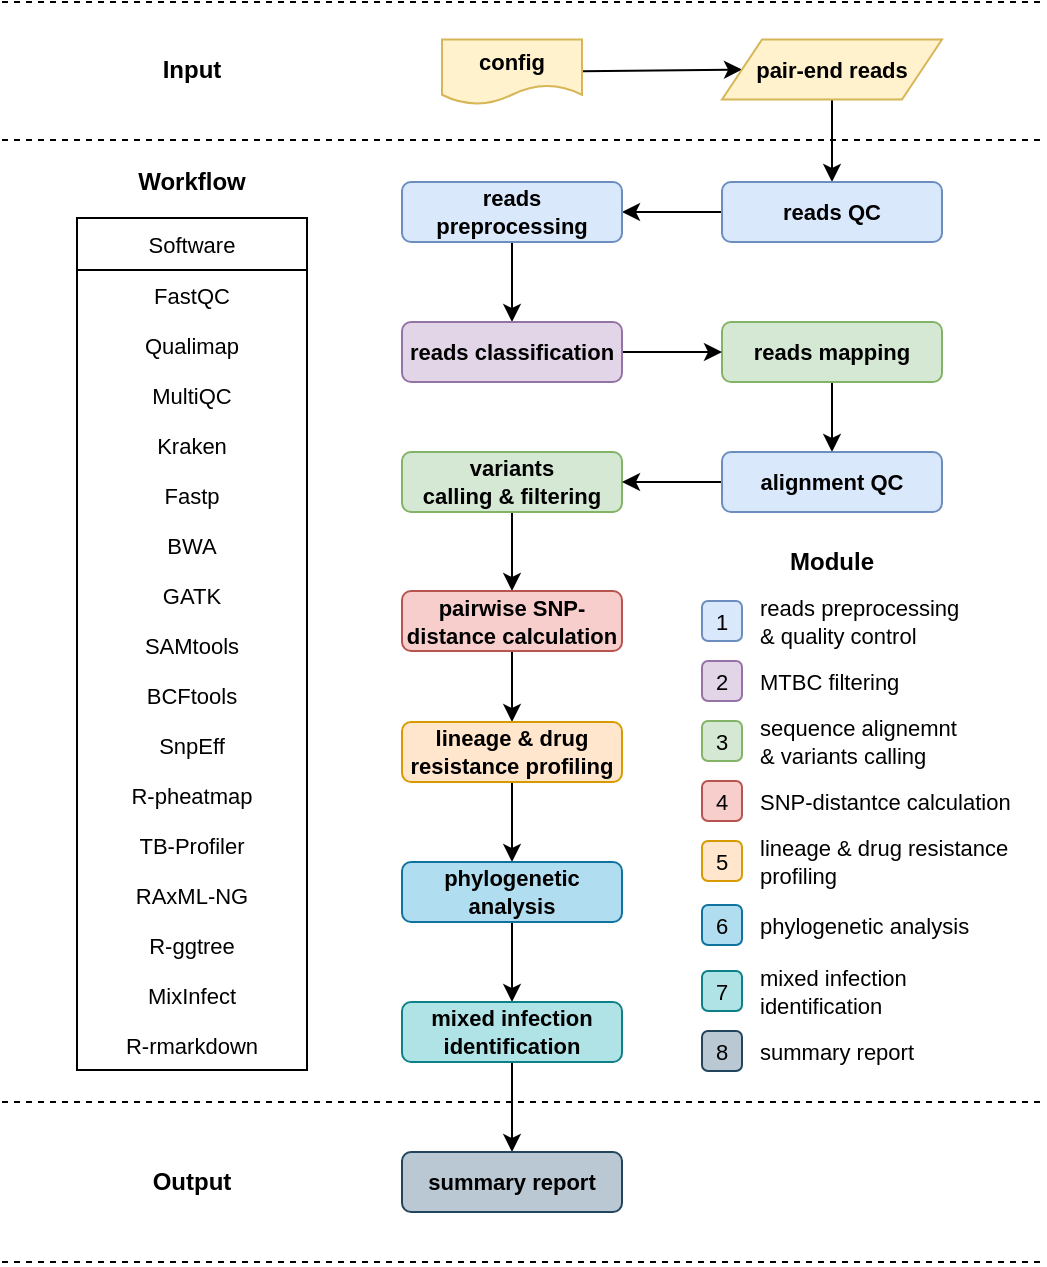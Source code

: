<mxfile version="14.6.13" type="device"><diagram id="EAWruZUE_qWZ3CnmqtOu" name="Page-1"><mxGraphModel dx="1089" dy="715" grid="1" gridSize="10" guides="1" tooltips="1" connect="1" arrows="1" fold="1" page="1" pageScale="1" pageWidth="827" pageHeight="1169" background="#ffffff" math="0" shadow="0"><root><mxCell id="0"/><mxCell id="1" parent="0"/><mxCell id="13" style="edgeStyle=none;html=1;fontSize=11;comic=0;fontFamily=Arial;entryX=0;entryY=0.5;entryDx=0;entryDy=0;" parent="1" source="9" target="14" edge="1"><mxGeometry relative="1" as="geometry"><mxPoint x="370" y="85" as="targetPoint"/></mxGeometry></mxCell><mxCell id="9" value="&lt;font style=&quot;font-size: 11px;&quot;&gt;config&lt;/font&gt;" style="shape=document;whiteSpace=wrap;html=1;boundedLbl=1;fontSize=11;fillColor=#fff2cc;strokeColor=#d6b656;comic=0;fontFamily=Arial;fontStyle=1" parent="1" vertex="1"><mxGeometry x="230" y="68.75" width="70" height="32.5" as="geometry"/></mxCell><mxCell id="62" style="edgeStyle=orthogonalEdgeStyle;html=1;strokeWidth=1;comic=0;fontSize=11;fontFamily=Arial;" parent="1" source="14" target="17" edge="1"><mxGeometry relative="1" as="geometry"/></mxCell><mxCell id="14" value="&lt;font style=&quot;font-size: 11px;&quot;&gt;pair-end reads&lt;/font&gt;" style="shape=parallelogram;perimeter=parallelogramPerimeter;whiteSpace=wrap;html=1;fixedSize=1;fontSize=11;fillColor=#fff2cc;strokeColor=#d6b656;comic=0;fontFamily=Arial;fontStyle=1" parent="1" vertex="1"><mxGeometry x="370" y="68.75" width="110" height="30" as="geometry"/></mxCell><mxCell id="30" style="edgeStyle=none;html=1;comic=0;fontSize=11;fontFamily=Arial;" parent="1" source="17" edge="1"><mxGeometry relative="1" as="geometry"><mxPoint x="320" y="155" as="targetPoint"/></mxGeometry></mxCell><mxCell id="17" value="&lt;font style=&quot;font-size: 11px&quot;&gt;reads QC&lt;br style=&quot;font-size: 11px&quot;&gt;&lt;/font&gt;" style="rounded=1;whiteSpace=wrap;html=1;fontSize=11;fillColor=#dae8fc;strokeColor=#6c8ebf;comic=0;fontFamily=Arial;fontStyle=1" parent="1" vertex="1"><mxGeometry x="370" y="140" width="110" height="30" as="geometry"/></mxCell><mxCell id="124" value="" style="edgeStyle=none;html=1;" parent="1" source="23" target="123" edge="1"><mxGeometry relative="1" as="geometry"/></mxCell><mxCell id="23" value="&lt;font style=&quot;font-size: 11px;&quot;&gt;reads mapping&lt;br style=&quot;font-size: 11px;&quot;&gt;&lt;/font&gt;" style="rounded=1;whiteSpace=wrap;html=1;fontSize=11;fillColor=#d5e8d4;strokeColor=#82b366;comic=0;fontFamily=Arial;fontStyle=1" parent="1" vertex="1"><mxGeometry x="370" y="210" width="110" height="30" as="geometry"/></mxCell><mxCell id="35" value="" style="edgeStyle=none;html=1;comic=0;fontSize=11;fontFamily=Arial;" parent="1" source="25" target="27" edge="1"><mxGeometry relative="1" as="geometry"/></mxCell><mxCell id="25" value="&lt;font style=&quot;font-size: 11px&quot;&gt;variants &lt;br&gt;calling &amp;amp; filtering&lt;br style=&quot;font-size: 11px&quot;&gt;&lt;/font&gt;" style="rounded=1;whiteSpace=wrap;html=1;fontSize=11;fillColor=#d5e8d4;strokeColor=#82b366;comic=0;fontFamily=Arial;fontStyle=1" parent="1" vertex="1"><mxGeometry x="210" y="275" width="110" height="30" as="geometry"/></mxCell><mxCell id="37" value="" style="edgeStyle=none;html=1;comic=0;fontSize=11;fontFamily=Arial;" parent="1" source="27" target="36" edge="1"><mxGeometry relative="1" as="geometry"/></mxCell><mxCell id="27" value="&lt;font style=&quot;font-size: 11px;&quot;&gt;pairwise SNP-distance calculation&lt;br style=&quot;font-size: 11px;&quot;&gt;&lt;/font&gt;" style="rounded=1;whiteSpace=wrap;html=1;fontSize=11;fillColor=#f8cecc;strokeColor=#b85450;comic=0;fontFamily=Arial;fontStyle=1" parent="1" vertex="1"><mxGeometry x="210" y="344.5" width="110" height="30" as="geometry"/></mxCell><mxCell id="39" value="" style="edgeStyle=none;html=1;comic=0;fontSize=11;fontFamily=Arial;" parent="1" source="36" target="38" edge="1"><mxGeometry relative="1" as="geometry"/></mxCell><mxCell id="36" value="&lt;font style=&quot;font-size: 11px&quot;&gt;lineage &amp;amp; drug resistance profiling&lt;br style=&quot;font-size: 11px&quot;&gt;&lt;/font&gt;" style="rounded=1;whiteSpace=wrap;html=1;fontSize=11;comic=0;fontFamily=Arial;strokeColor=#D79B00;fillColor=#FFE6CC;fontStyle=1" parent="1" vertex="1"><mxGeometry x="210" y="410" width="110" height="30" as="geometry"/></mxCell><mxCell id="54" value="" style="edgeStyle=orthogonalEdgeStyle;html=1;comic=0;fontSize=11;fontFamily=Arial;" parent="1" source="38" target="50" edge="1"><mxGeometry relative="1" as="geometry"/></mxCell><mxCell id="38" value="&lt;font style=&quot;font-size: 11px&quot;&gt;phylogenetic analysis&lt;br style=&quot;font-size: 11px&quot;&gt;&lt;/font&gt;" style="rounded=1;whiteSpace=wrap;html=1;fontSize=11;fillColor=#b1ddf0;strokeColor=#10739e;comic=0;fontFamily=Arial;fontStyle=1" parent="1" vertex="1"><mxGeometry x="210" y="480" width="110" height="30" as="geometry"/></mxCell><mxCell id="117" style="edgeStyle=orthogonalEdgeStyle;html=1;exitX=0.5;exitY=1;exitDx=0;exitDy=0;fontSize=11;fontColor=#000000;fontFamily=Arial;" parent="1" source="50" target="116" edge="1"><mxGeometry relative="1" as="geometry"/></mxCell><mxCell id="50" value="&lt;font style=&quot;font-size: 11px&quot;&gt;mixed infection identification&lt;br style=&quot;font-size: 11px&quot;&gt;&lt;/font&gt;" style="rounded=1;whiteSpace=wrap;html=1;fontSize=11;fillColor=#b0e3e6;strokeColor=#0e8088;comic=0;fontFamily=Arial;fontStyle=1" parent="1" vertex="1"><mxGeometry x="210" y="550" width="110" height="30" as="geometry"/></mxCell><mxCell id="64" value="&lt;font style=&quot;font-size: 11px;&quot;&gt;1&lt;br style=&quot;font-size: 11px;&quot;&gt;&lt;/font&gt;" style="rounded=1;whiteSpace=wrap;html=1;fontSize=11;fillColor=#dae8fc;strokeColor=#6c8ebf;comic=0;fontFamily=Arial;fontStyle=0" parent="1" vertex="1"><mxGeometry x="360" y="349.5" width="20" height="20" as="geometry"/></mxCell><mxCell id="66" value="&lt;font style=&quot;font-size: 11px;&quot;&gt;2&lt;br style=&quot;font-size: 11px;&quot;&gt;&lt;/font&gt;" style="rounded=1;whiteSpace=wrap;html=1;fontSize=11;fillColor=#e1d5e7;strokeColor=#9673a6;comic=0;fontFamily=Arial;fontStyle=0" parent="1" vertex="1"><mxGeometry x="360" y="379.5" width="20" height="20" as="geometry"/></mxCell><mxCell id="67" value="reads preprocessing &lt;br&gt;&amp;amp; quality control" style="text;html=1;strokeColor=none;fillColor=none;align=left;verticalAlign=middle;whiteSpace=wrap;rounded=0;fontSize=11;fontFamily=Arial;fontStyle=0" parent="1" vertex="1"><mxGeometry x="387" y="349.5" width="140" height="20" as="geometry"/></mxCell><mxCell id="68" value="&lt;font style=&quot;font-size: 11px;&quot;&gt;3&lt;br style=&quot;font-size: 11px;&quot;&gt;&lt;/font&gt;" style="rounded=1;whiteSpace=wrap;html=1;fontSize=11;fillColor=#d5e8d4;strokeColor=#82b366;comic=0;fontFamily=Arial;fontStyle=0" parent="1" vertex="1"><mxGeometry x="360" y="409.5" width="20" height="20" as="geometry"/></mxCell><mxCell id="69" value="MTBC filtering" style="text;html=1;strokeColor=none;fillColor=none;align=left;verticalAlign=middle;whiteSpace=wrap;rounded=0;fontSize=11;fontFamily=Arial;fontStyle=0" parent="1" vertex="1"><mxGeometry x="387" y="379.5" width="140" height="20" as="geometry"/></mxCell><mxCell id="71" value="&lt;font style=&quot;font-size: 11px;&quot;&gt;4&lt;br style=&quot;font-size: 11px;&quot;&gt;&lt;/font&gt;" style="rounded=1;whiteSpace=wrap;html=1;fontSize=11;fillColor=#f8cecc;strokeColor=#b85450;comic=0;fontFamily=Arial;fontStyle=0" parent="1" vertex="1"><mxGeometry x="360" y="439.5" width="20" height="20" as="geometry"/></mxCell><mxCell id="72" value="SNP-distantce calculation" style="text;html=1;strokeColor=none;fillColor=none;align=left;verticalAlign=middle;whiteSpace=wrap;rounded=0;fontSize=11;fontFamily=Arial;fontStyle=0" parent="1" vertex="1"><mxGeometry x="387" y="439.5" width="133" height="20" as="geometry"/></mxCell><mxCell id="73" value="&lt;font style=&quot;font-size: 11px;&quot;&gt;5&lt;br style=&quot;font-size: 11px;&quot;&gt;&lt;/font&gt;" style="rounded=1;whiteSpace=wrap;html=1;fontSize=11;fillColor=#ffe6cc;strokeColor=#d79b00;comic=0;fontFamily=Arial;fontStyle=0" parent="1" vertex="1"><mxGeometry x="360" y="469.5" width="20" height="20" as="geometry"/></mxCell><mxCell id="74" value="lineage &amp;amp; drug resistance profiling" style="text;html=1;strokeColor=none;fillColor=none;align=left;verticalAlign=middle;whiteSpace=wrap;rounded=0;fontSize=11;fontFamily=Arial;fontStyle=0" parent="1" vertex="1"><mxGeometry x="387" y="469.5" width="133" height="20" as="geometry"/></mxCell><mxCell id="75" value="sequence alignemnt &lt;br&gt;&amp;amp; variants calling" style="text;html=1;strokeColor=none;fillColor=none;align=left;verticalAlign=middle;whiteSpace=wrap;rounded=0;fontSize=11;fontFamily=Arial;fontStyle=0" parent="1" vertex="1"><mxGeometry x="387" y="409.5" width="140" height="20" as="geometry"/></mxCell><mxCell id="83" value="" style="endArrow=none;dashed=1;html=1;edgeStyle=orthogonalEdgeStyle;fontSize=11;fontFamily=Arial;" parent="1" edge="1"><mxGeometry width="50" height="50" relative="1" as="geometry"><mxPoint x="10" y="119" as="sourcePoint"/><mxPoint x="530" y="119" as="targetPoint"/></mxGeometry></mxCell><mxCell id="84" value="" style="endArrow=none;dashed=1;html=1;fontSize=11;fontFamily=Arial;" parent="1" edge="1"><mxGeometry width="50" height="50" relative="1" as="geometry"><mxPoint x="10" y="50" as="sourcePoint"/><mxPoint x="530" y="50" as="targetPoint"/></mxGeometry></mxCell><mxCell id="89" value="&lt;span&gt;&lt;font style=&quot;font-size: 12px&quot;&gt;Input&lt;/font&gt;&lt;/span&gt;" style="text;html=1;strokeColor=none;fillColor=none;align=center;verticalAlign=middle;whiteSpace=wrap;rounded=0;flipV=0;rotation=0;fontSize=11;fontFamily=Arial;fontStyle=1" parent="1" vertex="1"><mxGeometry x="85" y="73.75" width="40" height="20" as="geometry"/></mxCell><mxCell id="90" value="&lt;span&gt;&lt;font style=&quot;font-size: 12px&quot;&gt;Workflow&lt;/font&gt;&lt;/span&gt;" style="text;html=1;strokeColor=none;fillColor=none;align=center;verticalAlign=middle;whiteSpace=wrap;rounded=0;flipV=0;rotation=0;fontSize=11;fontFamily=Arial;fontStyle=1" parent="1" vertex="1"><mxGeometry x="60" y="130" width="90" height="20" as="geometry"/></mxCell><mxCell id="91" value="Software" style="swimlane;fontStyle=0;childLayout=stackLayout;horizontal=1;startSize=26;horizontalStack=0;resizeParent=1;resizeParentMax=0;resizeLast=0;collapsible=1;marginBottom=0;fontSize=11;align=center;swimlaneFillColor=none;fontFamily=Arial;spacing=2;" parent="1" vertex="1"><mxGeometry x="47.5" y="158" width="115" height="426" as="geometry"><mxRectangle x="45" y="158" width="80" height="26" as="alternateBounds"/></mxGeometry></mxCell><mxCell id="92" value="FastQC" style="text;strokeColor=none;fillColor=none;align=center;verticalAlign=top;spacingLeft=4;spacingRight=4;overflow=hidden;rotatable=0;points=[[0,0.5],[1,0.5]];portConstraint=eastwest;fontSize=11;fontFamily=Arial;spacing=2;" parent="91" vertex="1"><mxGeometry y="26" width="115" height="25" as="geometry"/></mxCell><mxCell id="93" value="Qualimap" style="text;strokeColor=none;fillColor=none;align=center;verticalAlign=top;spacingLeft=4;spacingRight=4;overflow=hidden;rotatable=0;points=[[0,0.5],[1,0.5]];portConstraint=eastwest;fontSize=11;fontFamily=Arial;spacing=2;" parent="91" vertex="1"><mxGeometry y="51" width="115" height="25" as="geometry"/></mxCell><mxCell id="94" value="MultiQC" style="text;strokeColor=none;fillColor=none;align=center;verticalAlign=top;spacingLeft=4;spacingRight=4;overflow=hidden;rotatable=0;points=[[0,0.5],[1,0.5]];portConstraint=eastwest;fontSize=11;fontFamily=Arial;spacing=2;" parent="91" vertex="1"><mxGeometry y="76" width="115" height="25" as="geometry"/></mxCell><mxCell id="97" value="Kraken" style="text;strokeColor=none;fillColor=none;align=center;verticalAlign=top;spacingLeft=4;spacingRight=4;overflow=hidden;rotatable=0;points=[[0,0.5],[1,0.5]];portConstraint=eastwest;fontSize=11;fontFamily=Arial;spacing=2;" parent="91" vertex="1"><mxGeometry y="101" width="115" height="25" as="geometry"/></mxCell><mxCell id="98" value="Fastp" style="text;strokeColor=none;fillColor=none;align=center;verticalAlign=top;spacingLeft=4;spacingRight=4;overflow=hidden;rotatable=0;points=[[0,0.5],[1,0.5]];portConstraint=eastwest;fontSize=11;fontFamily=Arial;spacing=2;" parent="91" vertex="1"><mxGeometry y="126" width="115" height="25" as="geometry"/></mxCell><mxCell id="99" value="BWA" style="text;strokeColor=none;fillColor=none;align=center;verticalAlign=top;spacingLeft=4;spacingRight=4;overflow=hidden;rotatable=0;points=[[0,0.5],[1,0.5]];portConstraint=eastwest;fontSize=11;fontFamily=Arial;spacing=2;" parent="91" vertex="1"><mxGeometry y="151" width="115" height="25" as="geometry"/></mxCell><mxCell id="102" value="GATK" style="text;strokeColor=none;fillColor=none;align=center;verticalAlign=top;spacingLeft=4;spacingRight=4;overflow=hidden;rotatable=0;points=[[0,0.5],[1,0.5]];portConstraint=eastwest;fontSize=11;fontFamily=Arial;spacing=2;" parent="91" vertex="1"><mxGeometry y="176" width="115" height="25" as="geometry"/></mxCell><mxCell id="112" value="SAMtools" style="text;strokeColor=none;fillColor=none;align=center;verticalAlign=top;spacingLeft=4;spacingRight=4;overflow=hidden;rotatable=0;points=[[0,0.5],[1,0.5]];portConstraint=eastwest;fontSize=11;fontFamily=Arial;spacing=2;" parent="91" vertex="1"><mxGeometry y="201" width="115" height="25" as="geometry"/></mxCell><mxCell id="113" value="BCFtools" style="text;strokeColor=none;fillColor=none;align=center;verticalAlign=top;spacingLeft=4;spacingRight=4;overflow=hidden;rotatable=0;points=[[0,0.5],[1,0.5]];portConstraint=eastwest;fontSize=11;fontFamily=Arial;spacing=2;" parent="91" vertex="1"><mxGeometry y="226" width="115" height="25" as="geometry"/></mxCell><mxCell id="114" value="SnpEff" style="text;strokeColor=none;fillColor=none;align=center;verticalAlign=top;spacingLeft=4;spacingRight=4;overflow=hidden;rotatable=0;points=[[0,0.5],[1,0.5]];portConstraint=eastwest;fontSize=11;fontFamily=Arial;spacing=2;" parent="91" vertex="1"><mxGeometry y="251" width="115" height="25" as="geometry"/></mxCell><mxCell id="128" value="R-pheatmap" style="text;strokeColor=none;fillColor=none;align=center;verticalAlign=top;spacingLeft=4;spacingRight=4;overflow=hidden;rotatable=0;points=[[0,0.5],[1,0.5]];portConstraint=eastwest;fontSize=11;fontFamily=Arial;spacing=2;" parent="91" vertex="1"><mxGeometry y="276" width="115" height="25" as="geometry"/></mxCell><mxCell id="131" value="TB-Profiler" style="text;strokeColor=none;fillColor=none;align=center;verticalAlign=top;spacingLeft=4;spacingRight=4;overflow=hidden;rotatable=0;points=[[0,0.5],[1,0.5]];portConstraint=eastwest;fontSize=11;fontFamily=Arial;spacing=2;" parent="91" vertex="1"><mxGeometry y="301" width="115" height="25" as="geometry"/></mxCell><mxCell id="wVopvDQ9ZLybfmbDuPGE-154" value="RAxML-NG" style="text;strokeColor=none;fillColor=none;align=center;verticalAlign=top;spacingLeft=4;spacingRight=4;overflow=hidden;rotatable=0;points=[[0,0.5],[1,0.5]];portConstraint=eastwest;fontSize=11;fontFamily=Arial;spacing=2;" parent="91" vertex="1"><mxGeometry y="326" width="115" height="25" as="geometry"/></mxCell><mxCell id="wVopvDQ9ZLybfmbDuPGE-153" value="R-ggtree&#10;&#10;ggtree&#10;ggtree" style="text;strokeColor=none;fillColor=none;align=center;verticalAlign=top;spacingLeft=4;spacingRight=4;overflow=hidden;rotatable=0;points=[[0,0.5],[1,0.5]];portConstraint=eastwest;fontSize=11;fontFamily=Arial;spacing=2;" parent="91" vertex="1"><mxGeometry y="351" width="115" height="25" as="geometry"/></mxCell><mxCell id="wVopvDQ9ZLybfmbDuPGE-155" value="MixInfect" style="text;strokeColor=none;fillColor=none;align=center;verticalAlign=top;spacingLeft=4;spacingRight=4;overflow=hidden;rotatable=0;points=[[0,0.5],[1,0.5]];portConstraint=eastwest;fontSize=11;fontFamily=Arial;spacing=2;" parent="91" vertex="1"><mxGeometry y="376" width="115" height="25" as="geometry"/></mxCell><mxCell id="wVopvDQ9ZLybfmbDuPGE-156" value="R-rmarkdown" style="text;strokeColor=none;fillColor=none;align=center;verticalAlign=top;spacingLeft=4;spacingRight=4;overflow=hidden;rotatable=0;points=[[0,0.5],[1,0.5]];portConstraint=eastwest;fontSize=11;fontFamily=Arial;spacing=2;" parent="91" vertex="1"><mxGeometry y="401" width="115" height="25" as="geometry"/></mxCell><mxCell id="116" value="&lt;font style=&quot;font-size: 11px&quot;&gt;summary report&lt;br style=&quot;font-size: 11px&quot;&gt;&lt;/font&gt;" style="rounded=1;whiteSpace=wrap;html=1;fontSize=11;fillColor=#bac8d3;strokeColor=#23445d;comic=0;fontFamily=Arial;fontStyle=1" parent="1" vertex="1"><mxGeometry x="210" y="625" width="110" height="30" as="geometry"/></mxCell><mxCell id="118" value="" style="endArrow=none;dashed=1;html=1;fontSize=11;fontFamily=Arial;" parent="1" edge="1"><mxGeometry width="50" height="50" relative="1" as="geometry"><mxPoint x="10" y="680" as="sourcePoint"/><mxPoint x="530" y="680" as="targetPoint"/></mxGeometry></mxCell><mxCell id="119" value="&lt;span&gt;&lt;font style=&quot;font-size: 12px&quot;&gt;Output&lt;/font&gt;&lt;/span&gt;" style="text;html=1;strokeColor=none;fillColor=none;align=center;verticalAlign=middle;whiteSpace=wrap;rounded=0;flipV=0;rotation=0;fontSize=11;fontFamily=Arial;fontStyle=1" parent="1" vertex="1"><mxGeometry x="60" y="630" width="90" height="20" as="geometry"/></mxCell><mxCell id="120" value="phylogenetic analysis" style="text;html=1;strokeColor=none;fillColor=none;align=left;verticalAlign=middle;whiteSpace=wrap;rounded=0;fontSize=11;fontFamily=Arial;fontStyle=0" parent="1" vertex="1"><mxGeometry x="387" y="501.5" width="140" height="20" as="geometry"/></mxCell><mxCell id="121" value="&lt;font style=&quot;font-size: 11px;&quot;&gt;6&lt;br style=&quot;font-size: 11px;&quot;&gt;&lt;/font&gt;" style="rounded=1;whiteSpace=wrap;html=1;fontSize=11;fillColor=#b1ddf0;strokeColor=#10739e;comic=0;fontFamily=Arial;fontStyle=0" parent="1" vertex="1"><mxGeometry x="360" y="501.5" width="20" height="20" as="geometry"/></mxCell><mxCell id="122" value="&lt;font style=&quot;font-size: 12px&quot;&gt;Module&lt;/font&gt;" style="text;html=1;strokeColor=none;fillColor=none;align=center;verticalAlign=middle;whiteSpace=wrap;rounded=0;fontSize=11;fontColor=#000000;fontStyle=1;fontFamily=Arial;" parent="1" vertex="1"><mxGeometry x="395" y="320" width="60" height="20" as="geometry"/></mxCell><mxCell id="126" style="edgeStyle=none;html=1;exitX=0;exitY=0.5;exitDx=0;exitDy=0;entryX=1;entryY=0.5;entryDx=0;entryDy=0;" parent="1" source="123" target="25" edge="1"><mxGeometry relative="1" as="geometry"/></mxCell><mxCell id="123" value="&lt;font style=&quot;font-size: 11px&quot;&gt;alignment QC&lt;br style=&quot;font-size: 11px&quot;&gt;&lt;/font&gt;" style="rounded=1;whiteSpace=wrap;html=1;fontSize=11;fillColor=#dae8fc;strokeColor=#6c8ebf;comic=0;fontFamily=Arial;fontStyle=1" parent="1" vertex="1"><mxGeometry x="370" y="275" width="110" height="30" as="geometry"/></mxCell><mxCell id="wVopvDQ9ZLybfmbDuPGE-148" style="edgeStyle=orthogonalEdgeStyle;rounded=0;orthogonalLoop=1;jettySize=auto;html=1;entryX=0.5;entryY=0;entryDx=0;entryDy=0;" parent="1" source="wVopvDQ9ZLybfmbDuPGE-139" target="wVopvDQ9ZLybfmbDuPGE-140" edge="1"><mxGeometry relative="1" as="geometry"/></mxCell><mxCell id="wVopvDQ9ZLybfmbDuPGE-139" value="&lt;font style=&quot;font-size: 11px&quot;&gt;reads preprocessing&lt;br style=&quot;font-size: 11px&quot;&gt;&lt;/font&gt;" style="rounded=1;whiteSpace=wrap;html=1;fontSize=11;glass=0;shadow=0;sketch=0;comic=0;fontFamily=Arial;strokeColor=#6C8EBF;fillColor=#DAE8FC;fontStyle=1" parent="1" vertex="1"><mxGeometry x="210" y="140" width="110" height="30" as="geometry"/></mxCell><mxCell id="wVopvDQ9ZLybfmbDuPGE-149" style="edgeStyle=orthogonalEdgeStyle;rounded=0;orthogonalLoop=1;jettySize=auto;html=1;entryX=0;entryY=0.5;entryDx=0;entryDy=0;" parent="1" source="wVopvDQ9ZLybfmbDuPGE-140" target="23" edge="1"><mxGeometry relative="1" as="geometry"/></mxCell><mxCell id="wVopvDQ9ZLybfmbDuPGE-140" value="&lt;font style=&quot;font-size: 11px;&quot;&gt;reads classification&lt;br style=&quot;font-size: 11px;&quot;&gt;&lt;/font&gt;" style="rounded=1;whiteSpace=wrap;html=1;fontSize=11;fillColor=#e1d5e7;strokeColor=#9673a6;comic=0;fontFamily=Arial;fontStyle=1" parent="1" vertex="1"><mxGeometry x="210" y="210" width="110" height="30" as="geometry"/></mxCell><mxCell id="wVopvDQ9ZLybfmbDuPGE-141" value="&lt;font style=&quot;font-size: 11px&quot;&gt;7&lt;br style=&quot;font-size: 11px&quot;&gt;&lt;/font&gt;" style="rounded=1;whiteSpace=wrap;html=1;fontSize=11;fillColor=#b0e3e6;strokeColor=#0e8088;comic=0;fontFamily=Arial;fontStyle=0" parent="1" vertex="1"><mxGeometry x="360" y="534.5" width="20" height="20" as="geometry"/></mxCell><mxCell id="wVopvDQ9ZLybfmbDuPGE-144" value="&lt;span style=&quot;text-align: center&quot;&gt;mixed infection identification&lt;/span&gt;" style="text;html=1;strokeColor=none;fillColor=none;align=left;verticalAlign=middle;whiteSpace=wrap;rounded=0;fontSize=11;fontFamily=Arial;fontStyle=0" parent="1" vertex="1"><mxGeometry x="387" y="534.5" width="123" height="20" as="geometry"/></mxCell><mxCell id="wVopvDQ9ZLybfmbDuPGE-145" value="&lt;font style=&quot;font-size: 11px&quot;&gt;8&lt;br style=&quot;font-size: 11px&quot;&gt;&lt;/font&gt;" style="rounded=1;whiteSpace=wrap;html=1;fontSize=11;fillColor=#bac8d3;strokeColor=#23445d;comic=0;fontFamily=Arial;fontStyle=0" parent="1" vertex="1"><mxGeometry x="360" y="564.5" width="20" height="20" as="geometry"/></mxCell><mxCell id="wVopvDQ9ZLybfmbDuPGE-147" value="&lt;span style=&quot;text-align: center&quot;&gt;summary report&lt;/span&gt;" style="text;html=1;strokeColor=none;fillColor=none;align=left;verticalAlign=middle;whiteSpace=wrap;rounded=0;fontSize=11;fontFamily=Arial;fontStyle=0" parent="1" vertex="1"><mxGeometry x="387" y="564.5" width="123" height="20" as="geometry"/></mxCell><mxCell id="wVopvDQ9ZLybfmbDuPGE-151" value="" style="endArrow=none;dashed=1;html=1;fontSize=11;fontFamily=Arial;" parent="1" edge="1"><mxGeometry width="50" height="50" relative="1" as="geometry"><mxPoint x="10.0" y="600" as="sourcePoint"/><mxPoint x="530" y="600" as="targetPoint"/></mxGeometry></mxCell></root></mxGraphModel></diagram></mxfile>